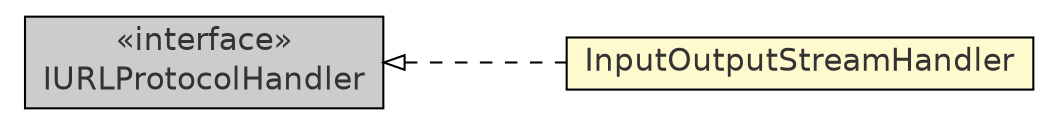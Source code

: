 #!/usr/local/bin/dot
#
# Class diagram 
# Generated by UmlGraph version 4.8 (http://www.spinellis.gr/sw/umlgraph)
#

digraph G {
	edge [fontname="Helvetica",fontsize=10,labelfontname="Helvetica",labelfontsize=10];
	node [fontname="Helvetica",fontsize=10,shape=plaintext];
	rankdir=LR;
	ranksep=1;
	// com.xuggle.xuggler.io.InputOutputStreamHandler
	c26716 [label=<<table border="0" cellborder="1" cellspacing="0" cellpadding="2" port="p" bgcolor="lemonChiffon" href="./InputOutputStreamHandler.html">
		<tr><td><table border="0" cellspacing="0" cellpadding="1">
			<tr><td> InputOutputStreamHandler </td></tr>
		</table></td></tr>
		</table>>, fontname="Helvetica", fontcolor="grey20", fontsize=15.0];
	// com.xuggle.xuggler.io.IURLProtocolHandler
	c26724 [label=<<table border="0" cellborder="1" cellspacing="0" cellpadding="2" port="p" bgcolor="grey80" href="./IURLProtocolHandler.html">
		<tr><td><table border="0" cellspacing="0" cellpadding="1">
			<tr><td> &laquo;interface&raquo; </td></tr>
			<tr><td> IURLProtocolHandler </td></tr>
		</table></td></tr>
		</table>>, fontname="Helvetica", fontcolor="grey20", fontsize=15.0];
	//com.xuggle.xuggler.io.InputOutputStreamHandler implements com.xuggle.xuggler.io.IURLProtocolHandler
	c26724:p -> c26716:p [dir=back,arrowtail=empty,style=dashed];
}

